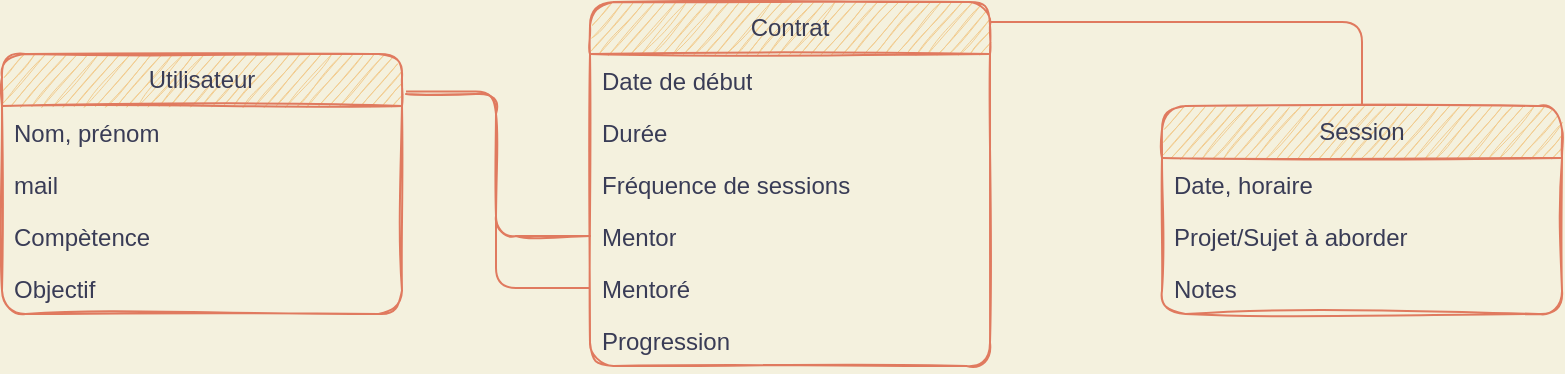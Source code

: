 <mxfile version="15.7.2" type="github">
  <diagram id="C5RBs43oDa-KdzZeNtuy" name="Page-1">
    <mxGraphModel dx="786" dy="520" grid="1" gridSize="8" guides="1" tooltips="1" connect="1" arrows="0" fold="1" page="1" pageScale="1" pageWidth="1169" pageHeight="827" background="#F4F1DE" math="0" shadow="0">
      <root>
        <mxCell id="WIyWlLk6GJQsqaUBKTNV-0" />
        <mxCell id="WIyWlLk6GJQsqaUBKTNV-1" parent="WIyWlLk6GJQsqaUBKTNV-0" />
        <mxCell id="zkfFHV4jXpPFQw0GAbJ--26" value="" style="endArrow=none;shadow=0;strokeWidth=1;endFill=0;elbow=vertical;sketch=1;exitX=1.01;exitY=0.154;exitDx=0;exitDy=0;exitPerimeter=0;entryX=0;entryY=0.5;entryDx=0;entryDy=0;edgeStyle=orthogonalEdgeStyle;labelBackgroundColor=#F4F1DE;strokeColor=#E07A5F;fontColor=#393C56;" parent="WIyWlLk6GJQsqaUBKTNV-1" source="CEnYFHFPPJTpgv1vPKm3-8" target="CEnYFHFPPJTpgv1vPKm3-12" edge="1">
          <mxGeometry x="0.5" y="41" relative="1" as="geometry">
            <mxPoint x="250" y="200" as="sourcePoint" />
            <mxPoint x="480" y="200" as="targetPoint" />
            <mxPoint x="-40" y="32" as="offset" />
          </mxGeometry>
        </mxCell>
        <mxCell id="CEnYFHFPPJTpgv1vPKm3-1" value="Contrat" style="swimlane;fontStyle=0;childLayout=stackLayout;horizontal=1;startSize=26;horizontalStack=0;resizeParent=1;resizeParentMax=0;resizeLast=0;collapsible=1;marginBottom=0;glass=0;labelBorderColor=none;rounded=1;sketch=1;whiteSpace=wrap;fillColor=#F2CC8F;strokeColor=#E07A5F;fontColor=#393C56;" parent="WIyWlLk6GJQsqaUBKTNV-1" vertex="1">
          <mxGeometry x="314" y="94" width="200" height="182" as="geometry" />
        </mxCell>
        <mxCell id="CEnYFHFPPJTpgv1vPKm3-2" value="Date de début" style="text;strokeColor=none;fillColor=none;align=left;verticalAlign=top;spacingLeft=4;spacingRight=4;overflow=hidden;rotatable=0;points=[[0,0.5],[1,0.5]];portConstraint=eastwest;glass=0;labelBorderColor=none;rounded=1;sketch=1;whiteSpace=wrap;fontColor=#393C56;" parent="CEnYFHFPPJTpgv1vPKm3-1" vertex="1">
          <mxGeometry y="26" width="200" height="26" as="geometry" />
        </mxCell>
        <mxCell id="CEnYFHFPPJTpgv1vPKm3-3" value="Durée" style="text;strokeColor=none;fillColor=none;align=left;verticalAlign=top;spacingLeft=4;spacingRight=4;overflow=hidden;rotatable=0;points=[[0,0.5],[1,0.5]];portConstraint=eastwest;glass=0;labelBorderColor=none;rounded=1;sketch=1;whiteSpace=wrap;fontColor=#393C56;" parent="CEnYFHFPPJTpgv1vPKm3-1" vertex="1">
          <mxGeometry y="52" width="200" height="26" as="geometry" />
        </mxCell>
        <mxCell id="CEnYFHFPPJTpgv1vPKm3-4" value="Fréquence de sessions" style="text;strokeColor=none;fillColor=none;align=left;verticalAlign=top;spacingLeft=4;spacingRight=4;overflow=hidden;rotatable=0;points=[[0,0.5],[1,0.5]];portConstraint=eastwest;glass=0;labelBorderColor=none;rounded=1;sketch=1;whiteSpace=wrap;fontColor=#393C56;" parent="CEnYFHFPPJTpgv1vPKm3-1" vertex="1">
          <mxGeometry y="78" width="200" height="26" as="geometry" />
        </mxCell>
        <mxCell id="CEnYFHFPPJTpgv1vPKm3-12" value="Mentor" style="text;strokeColor=none;fillColor=none;align=left;verticalAlign=top;spacingLeft=4;spacingRight=4;overflow=hidden;rotatable=0;points=[[0,0.5],[1,0.5]];portConstraint=eastwest;glass=0;labelBorderColor=none;rounded=1;sketch=1;whiteSpace=wrap;fontColor=#393C56;" parent="CEnYFHFPPJTpgv1vPKm3-1" vertex="1">
          <mxGeometry y="104" width="200" height="26" as="geometry" />
        </mxCell>
        <mxCell id="CEnYFHFPPJTpgv1vPKm3-13" value="Mentoré" style="text;strokeColor=none;fillColor=none;align=left;verticalAlign=top;spacingLeft=4;spacingRight=4;overflow=hidden;rotatable=0;points=[[0,0.5],[1,0.5]];portConstraint=eastwest;glass=0;labelBorderColor=none;rounded=1;sketch=1;whiteSpace=wrap;fontColor=#393C56;" parent="CEnYFHFPPJTpgv1vPKm3-1" vertex="1">
          <mxGeometry y="130" width="200" height="26" as="geometry" />
        </mxCell>
        <mxCell id="CEnYFHFPPJTpgv1vPKm3-15" value="Progression" style="text;strokeColor=none;fillColor=none;align=left;verticalAlign=top;spacingLeft=4;spacingRight=4;overflow=hidden;rotatable=0;points=[[0,0.5],[1,0.5]];portConstraint=eastwest;glass=0;labelBorderColor=none;rounded=1;sketch=1;whiteSpace=wrap;fontColor=#393C56;" parent="CEnYFHFPPJTpgv1vPKm3-1" vertex="1">
          <mxGeometry y="156" width="200" height="26" as="geometry" />
        </mxCell>
        <mxCell id="CEnYFHFPPJTpgv1vPKm3-8" value="Utilisateur" style="swimlane;fontStyle=0;childLayout=stackLayout;horizontal=1;startSize=26;horizontalStack=0;resizeParent=1;resizeParentMax=0;resizeLast=0;collapsible=1;marginBottom=0;glass=0;labelBorderColor=none;rounded=1;sketch=1;whiteSpace=wrap;fillColor=#F2CC8F;strokeColor=#E07A5F;fontColor=#393C56;" parent="WIyWlLk6GJQsqaUBKTNV-1" vertex="1">
          <mxGeometry x="20" y="120" width="200" height="130" as="geometry" />
        </mxCell>
        <mxCell id="CEnYFHFPPJTpgv1vPKm3-9" value="Nom, prénom" style="text;strokeColor=none;fillColor=none;align=left;verticalAlign=top;spacingLeft=4;spacingRight=4;overflow=hidden;rotatable=0;points=[[0,0.5],[1,0.5]];portConstraint=eastwest;glass=0;labelBorderColor=none;rounded=1;sketch=1;whiteSpace=wrap;fontColor=#393C56;" parent="CEnYFHFPPJTpgv1vPKm3-8" vertex="1">
          <mxGeometry y="26" width="200" height="26" as="geometry" />
        </mxCell>
        <mxCell id="CEnYFHFPPJTpgv1vPKm3-10" value="mail" style="text;strokeColor=none;fillColor=none;align=left;verticalAlign=top;spacingLeft=4;spacingRight=4;overflow=hidden;rotatable=0;points=[[0,0.5],[1,0.5]];portConstraint=eastwest;glass=0;labelBorderColor=none;rounded=1;sketch=1;whiteSpace=wrap;fontColor=#393C56;" parent="CEnYFHFPPJTpgv1vPKm3-8" vertex="1">
          <mxGeometry y="52" width="200" height="26" as="geometry" />
        </mxCell>
        <mxCell id="CEnYFHFPPJTpgv1vPKm3-11" value="Compètence" style="text;strokeColor=none;fillColor=none;align=left;verticalAlign=top;spacingLeft=4;spacingRight=4;overflow=hidden;rotatable=0;points=[[0,0.5],[1,0.5]];portConstraint=eastwest;glass=0;labelBorderColor=none;rounded=1;sketch=1;whiteSpace=wrap;fontColor=#393C56;" parent="CEnYFHFPPJTpgv1vPKm3-8" vertex="1">
          <mxGeometry y="78" width="200" height="26" as="geometry" />
        </mxCell>
        <mxCell id="CEnYFHFPPJTpgv1vPKm3-23" value="Objectif" style="text;strokeColor=none;fillColor=none;align=left;verticalAlign=top;spacingLeft=4;spacingRight=4;overflow=hidden;rotatable=0;points=[[0,0.5],[1,0.5]];portConstraint=eastwest;glass=0;labelBorderColor=none;rounded=1;sketch=1;whiteSpace=wrap;fontColor=#393C56;" parent="CEnYFHFPPJTpgv1vPKm3-8" vertex="1">
          <mxGeometry y="104" width="200" height="26" as="geometry" />
        </mxCell>
        <mxCell id="CEnYFHFPPJTpgv1vPKm3-14" style="edgeStyle=orthogonalEdgeStyle;rounded=1;sketch=0;orthogonalLoop=1;jettySize=auto;html=1;exitX=0;exitY=0.5;exitDx=0;exitDy=0;entryX=1.01;entryY=0.144;entryDx=0;entryDy=0;entryPerimeter=0;endArrow=none;endFill=0;labelBackgroundColor=#F4F1DE;strokeColor=#E07A5F;fontColor=#393C56;" parent="WIyWlLk6GJQsqaUBKTNV-1" source="CEnYFHFPPJTpgv1vPKm3-13" target="CEnYFHFPPJTpgv1vPKm3-8" edge="1">
          <mxGeometry relative="1" as="geometry" />
        </mxCell>
        <mxCell id="CEnYFHFPPJTpgv1vPKm3-24" style="edgeStyle=orthogonalEdgeStyle;rounded=1;sketch=0;orthogonalLoop=1;jettySize=auto;html=1;exitX=0.5;exitY=0;exitDx=0;exitDy=0;endArrow=none;endFill=0;entryX=1;entryY=0.055;entryDx=0;entryDy=0;entryPerimeter=0;labelBackgroundColor=#F4F1DE;strokeColor=#E07A5F;fontColor=#393C56;" parent="WIyWlLk6GJQsqaUBKTNV-1" source="CEnYFHFPPJTpgv1vPKm3-16" target="CEnYFHFPPJTpgv1vPKm3-1" edge="1">
          <mxGeometry relative="1" as="geometry">
            <mxPoint x="470" y="200" as="targetPoint" />
          </mxGeometry>
        </mxCell>
        <mxCell id="CEnYFHFPPJTpgv1vPKm3-16" value="Session" style="swimlane;fontStyle=0;childLayout=stackLayout;horizontal=1;startSize=26;horizontalStack=0;resizeParent=1;resizeParentMax=0;resizeLast=0;collapsible=1;marginBottom=0;glass=0;labelBorderColor=none;rounded=1;sketch=1;whiteSpace=wrap;fillColor=#F2CC8F;strokeColor=#E07A5F;fontColor=#393C56;" parent="WIyWlLk6GJQsqaUBKTNV-1" vertex="1">
          <mxGeometry x="600" y="146" width="200" height="104" as="geometry" />
        </mxCell>
        <mxCell id="CEnYFHFPPJTpgv1vPKm3-17" value="Date, horaire" style="text;strokeColor=none;fillColor=none;align=left;verticalAlign=top;spacingLeft=4;spacingRight=4;overflow=hidden;rotatable=0;points=[[0,0.5],[1,0.5]];portConstraint=eastwest;glass=0;labelBorderColor=none;rounded=1;sketch=1;whiteSpace=wrap;fontColor=#393C56;" parent="CEnYFHFPPJTpgv1vPKm3-16" vertex="1">
          <mxGeometry y="26" width="200" height="26" as="geometry" />
        </mxCell>
        <mxCell id="CEnYFHFPPJTpgv1vPKm3-18" value="Projet/Sujet à aborder" style="text;strokeColor=none;fillColor=none;align=left;verticalAlign=top;spacingLeft=4;spacingRight=4;overflow=hidden;rotatable=0;points=[[0,0.5],[1,0.5]];portConstraint=eastwest;glass=0;labelBorderColor=none;rounded=1;sketch=1;whiteSpace=wrap;fontColor=#393C56;" parent="CEnYFHFPPJTpgv1vPKm3-16" vertex="1">
          <mxGeometry y="52" width="200" height="26" as="geometry" />
        </mxCell>
        <mxCell id="CEnYFHFPPJTpgv1vPKm3-19" value="Notes" style="text;strokeColor=none;fillColor=none;align=left;verticalAlign=top;spacingLeft=4;spacingRight=4;overflow=hidden;rotatable=0;points=[[0,0.5],[1,0.5]];portConstraint=eastwest;glass=0;labelBorderColor=none;rounded=1;sketch=1;whiteSpace=wrap;fontColor=#393C56;" parent="CEnYFHFPPJTpgv1vPKm3-16" vertex="1">
          <mxGeometry y="78" width="200" height="26" as="geometry" />
        </mxCell>
      </root>
    </mxGraphModel>
  </diagram>
</mxfile>
